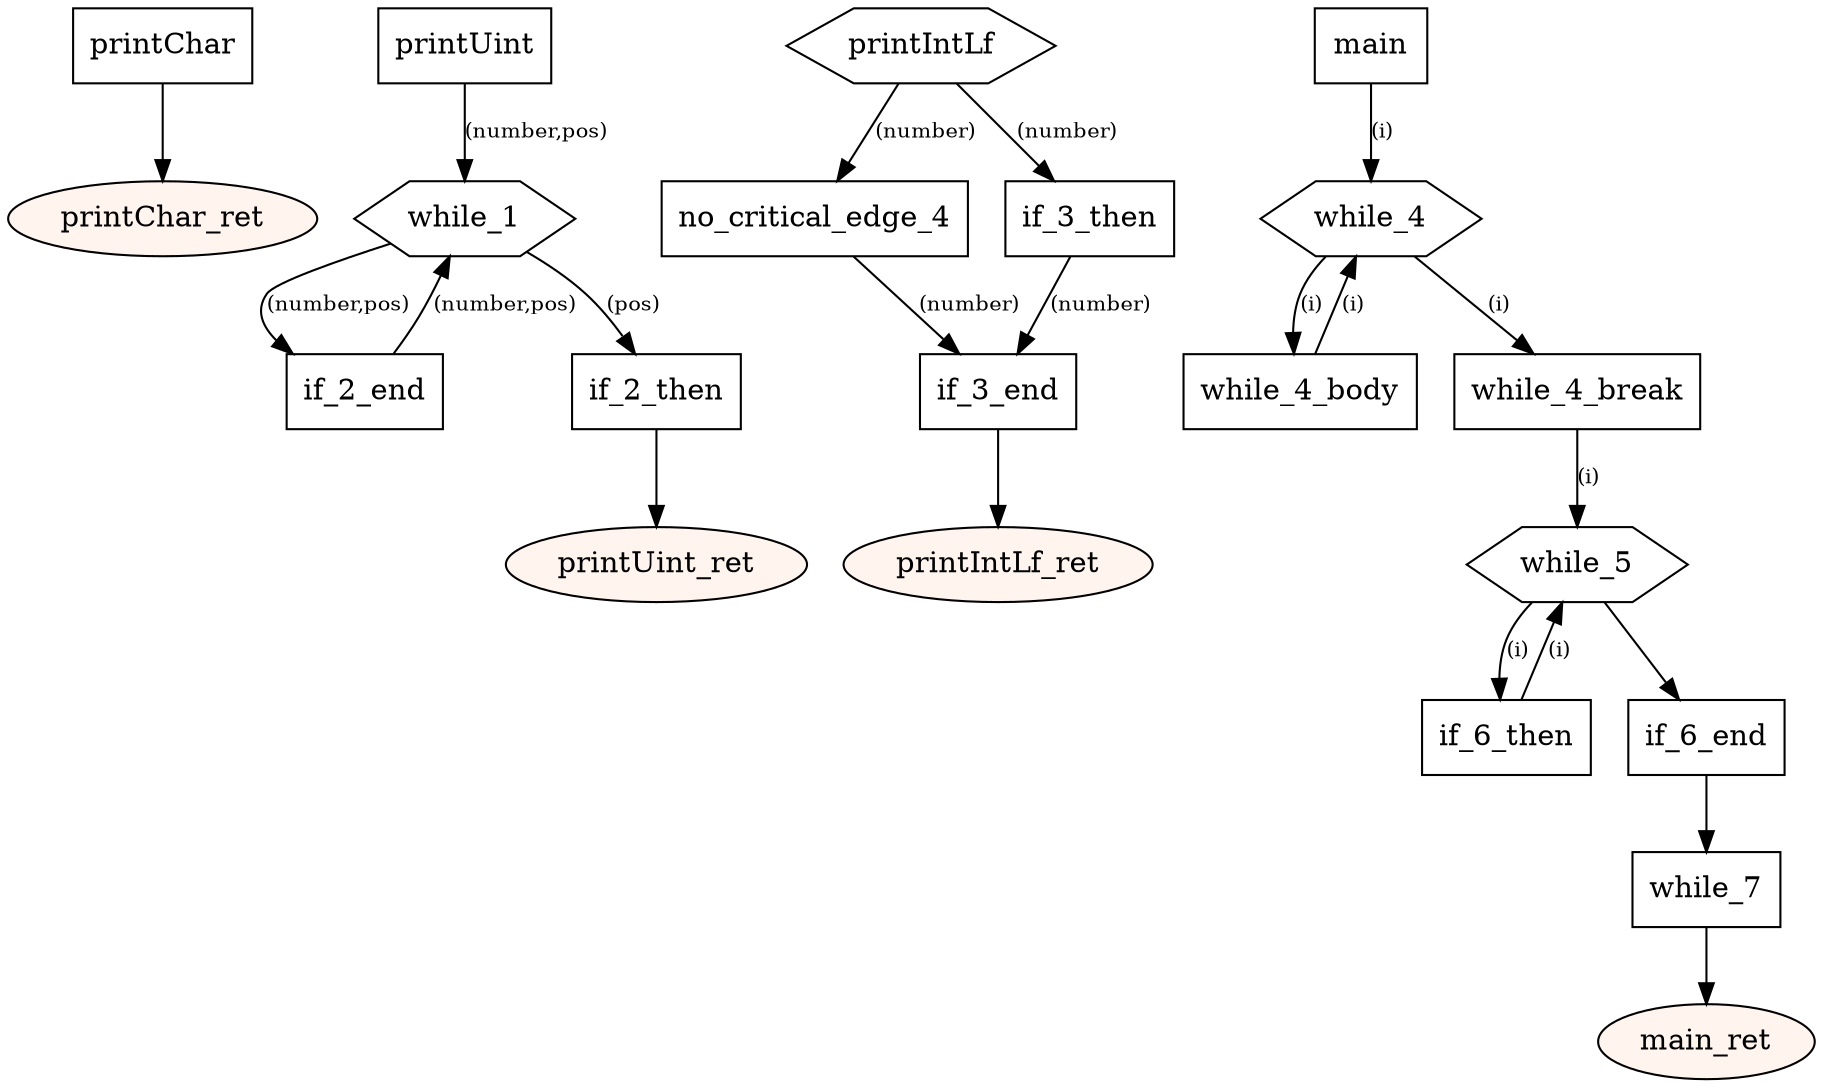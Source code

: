 digraph program {
	edge[fontsize="10pt"];
	subgraph fn_printChar {
		BasicBlock_0_printChar [label="printChar",shape=box];
		BasicBlock_0_printChar -> BasicBlock_0_printChar_ret;
		BasicBlock_0_printChar_ret [label="printChar_ret",shape=oval,style=filled,fillcolor="#fff5ee"];
	}
	subgraph fn_printUint {
		BasicBlock_1_printUint [label="printUint",shape=box];
		BasicBlock_1_printUint -> BasicBlock_1_while_1 [label="(number,pos)"];
		BasicBlock_1_if_2_end [label="if_2_end",shape=box];
		BasicBlock_1_if_2_end -> BasicBlock_1_while_1 [label="(number,pos)"];
		BasicBlock_1_while_1 [label="while_1",shape=hexagon];
		BasicBlock_1_while_1 -> BasicBlock_1_if_2_end [label="(number,pos)"];
		BasicBlock_1_while_1 -> BasicBlock_1_if_2_then [label="(pos)"];
		BasicBlock_1_if_2_then [label="if_2_then",shape=box];
		BasicBlock_1_if_2_then -> BasicBlock_1_printUint_ret;
		BasicBlock_1_printUint_ret [label="printUint_ret",shape=oval,style=filled,fillcolor="#fff5ee"];
	}
	subgraph fn_printIntLf {
		BasicBlock_2_printIntLf [label="printIntLf",shape=hexagon];
		BasicBlock_2_printIntLf -> BasicBlock_2_no_critical_edge_4 [label="(number)"];
		BasicBlock_2_printIntLf -> BasicBlock_2_if_3_then [label="(number)"];
		BasicBlock_2_no_critical_edge_4 [label="no_critical_edge_4",shape=box];
		BasicBlock_2_no_critical_edge_4 -> BasicBlock_2_if_3_end [label="(number)"];
		BasicBlock_2_if_3_then [label="if_3_then",shape=box];
		BasicBlock_2_if_3_then -> BasicBlock_2_if_3_end [label="(number)"];
		BasicBlock_2_if_3_end [label="if_3_end",shape=box];
		BasicBlock_2_if_3_end -> BasicBlock_2_printIntLf_ret;
		BasicBlock_2_printIntLf_ret [label="printIntLf_ret",shape=oval,style=filled,fillcolor="#fff5ee"];
	}
	subgraph fn_main {
		BasicBlock_3_main [label="main",shape=box];
		BasicBlock_3_main -> BasicBlock_3_while_4 [label="(i)"];
		BasicBlock_3_while_4_body [label="while_4_body",shape=box];
		BasicBlock_3_while_4_body -> BasicBlock_3_while_4 [label="(i)"];
		BasicBlock_3_while_4 [label="while_4",shape=hexagon];
		BasicBlock_3_while_4 -> BasicBlock_3_while_4_break [label="(i)"];
		BasicBlock_3_while_4 -> BasicBlock_3_while_4_body [label="(i)"];
		BasicBlock_3_while_4_break [label="while_4_break",shape=box];
		BasicBlock_3_while_4_break -> BasicBlock_3_while_5 [label="(i)"];
		BasicBlock_3_if_6_then [label="if_6_then",shape=box];
		BasicBlock_3_if_6_then -> BasicBlock_3_while_5 [label="(i)"];
		BasicBlock_3_while_5 [label="while_5",shape=hexagon];
		BasicBlock_3_while_5 -> BasicBlock_3_if_6_end;
		BasicBlock_3_while_5 -> BasicBlock_3_if_6_then [label="(i)"];
		BasicBlock_3_if_6_end [label="if_6_end",shape=box];
		BasicBlock_3_if_6_end -> BasicBlock_3_while_7;
		BasicBlock_3_while_7 [label="while_7",shape=box];
		BasicBlock_3_while_7 -> BasicBlock_3_main_ret;
		BasicBlock_3_main_ret [label="main_ret",shape=oval,style=filled,fillcolor="#fff5ee"];
	}
}
